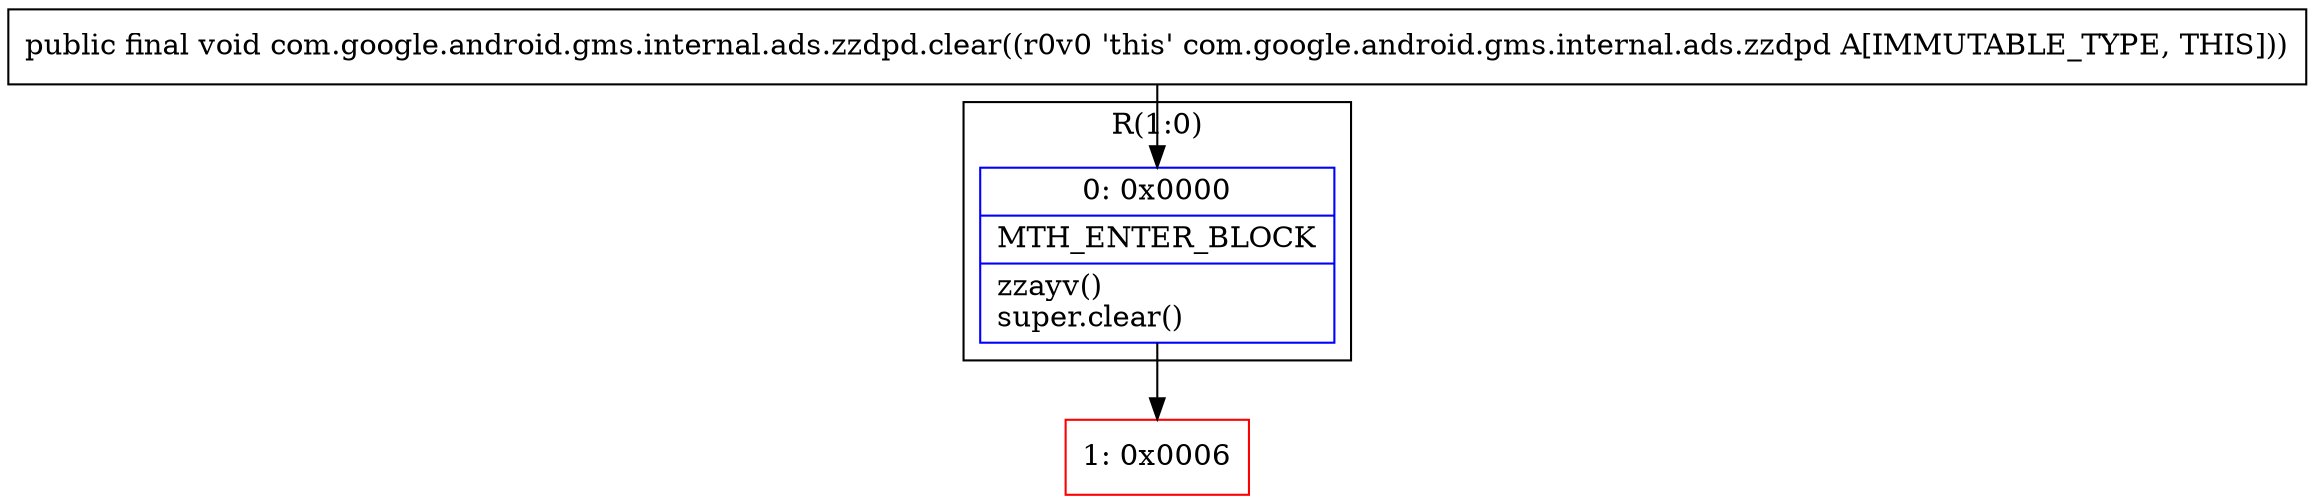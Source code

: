 digraph "CFG forcom.google.android.gms.internal.ads.zzdpd.clear()V" {
subgraph cluster_Region_1482597077 {
label = "R(1:0)";
node [shape=record,color=blue];
Node_0 [shape=record,label="{0\:\ 0x0000|MTH_ENTER_BLOCK\l|zzayv()\lsuper.clear()\l}"];
}
Node_1 [shape=record,color=red,label="{1\:\ 0x0006}"];
MethodNode[shape=record,label="{public final void com.google.android.gms.internal.ads.zzdpd.clear((r0v0 'this' com.google.android.gms.internal.ads.zzdpd A[IMMUTABLE_TYPE, THIS])) }"];
MethodNode -> Node_0;
Node_0 -> Node_1;
}

